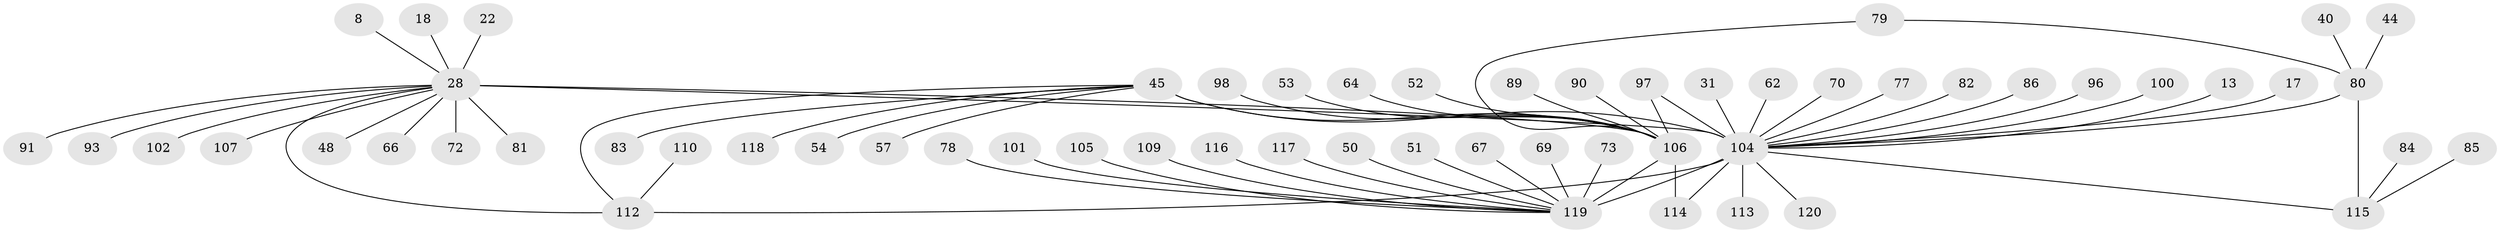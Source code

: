 // original degree distribution, {6: 0.016666666666666666, 24: 0.008333333333333333, 5: 0.03333333333333333, 12: 0.008333333333333333, 8: 0.03333333333333333, 7: 0.016666666666666666, 1: 0.48333333333333334, 4: 0.05, 2: 0.25, 17: 0.008333333333333333, 3: 0.09166666666666666}
// Generated by graph-tools (version 1.1) at 2025/48/03/09/25 04:48:36]
// undirected, 60 vertices, 67 edges
graph export_dot {
graph [start="1"]
  node [color=gray90,style=filled];
  8;
  13;
  17;
  18;
  22;
  28 [super="+4"];
  31;
  40;
  44;
  45 [super="+36+21+39"];
  48;
  50;
  51;
  52;
  53;
  54;
  57;
  62;
  64;
  66;
  67 [super="+65"];
  69;
  70;
  72;
  73;
  77;
  78 [super="+55"];
  79;
  80 [super="+38"];
  81 [super="+43"];
  82;
  83;
  84;
  85;
  86;
  89;
  90;
  91;
  93;
  96;
  97;
  98;
  100 [super="+88"];
  101 [super="+92"];
  102 [super="+71"];
  104 [super="+14+56+60+103+2"];
  105;
  106 [super="+58+32"];
  107;
  109;
  110;
  112 [super="+49+99"];
  113;
  114 [super="+30+63+111"];
  115 [super="+68+76"];
  116;
  117;
  118;
  119 [super="+94+42+87+108"];
  120 [super="+95"];
  8 -- 28;
  13 -- 104;
  17 -- 104;
  18 -- 28;
  22 -- 28 [weight=2];
  28 -- 72;
  28 -- 93;
  28 -- 106 [weight=4];
  28 -- 66;
  28 -- 107;
  28 -- 48;
  28 -- 91;
  28 -- 81;
  28 -- 104 [weight=3];
  28 -- 102;
  28 -- 112 [weight=2];
  31 -- 104;
  40 -- 80;
  44 -- 80;
  45 -- 83;
  45 -- 118;
  45 -- 57;
  45 -- 54;
  45 -- 106 [weight=2];
  45 -- 104 [weight=5];
  45 -- 112;
  50 -- 119;
  51 -- 119;
  52 -- 106;
  53 -- 106;
  62 -- 104;
  64 -- 106;
  67 -- 119;
  69 -- 119;
  70 -- 104;
  73 -- 119;
  77 -- 104;
  78 -- 119;
  79 -- 80;
  79 -- 106;
  80 -- 104 [weight=2];
  80 -- 115 [weight=2];
  82 -- 104;
  84 -- 115;
  85 -- 115;
  86 -- 104;
  89 -- 106;
  90 -- 106;
  96 -- 104;
  97 -- 106;
  97 -- 104;
  98 -- 106;
  100 -- 104;
  101 -- 119 [weight=2];
  104 -- 114 [weight=2];
  104 -- 119 [weight=6];
  104 -- 112 [weight=2];
  104 -- 113;
  104 -- 120;
  104 -- 115;
  105 -- 119;
  106 -- 114;
  106 -- 119 [weight=4];
  109 -- 119;
  110 -- 112;
  116 -- 119;
  117 -- 119;
}
